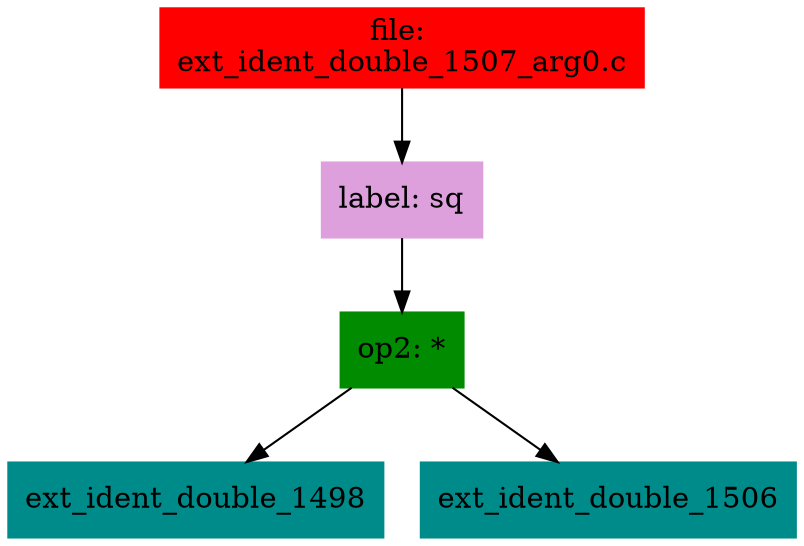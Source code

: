 digraph G {
node [shape=box]

0 [label="file: 
ext_ident_double_1507_arg0.c",color=red, style=filled]
1 [label="label: sq",color=plum, style=filled]
0 -> 1
2 [label="op2: *",color=green4, style=filled]
1 -> 2
3 [label="ext_ident_double_1498",color=cyan4, style=filled]
2 -> 3
293 [label="ext_ident_double_1506",color=cyan4, style=filled]
2 -> 293


}

